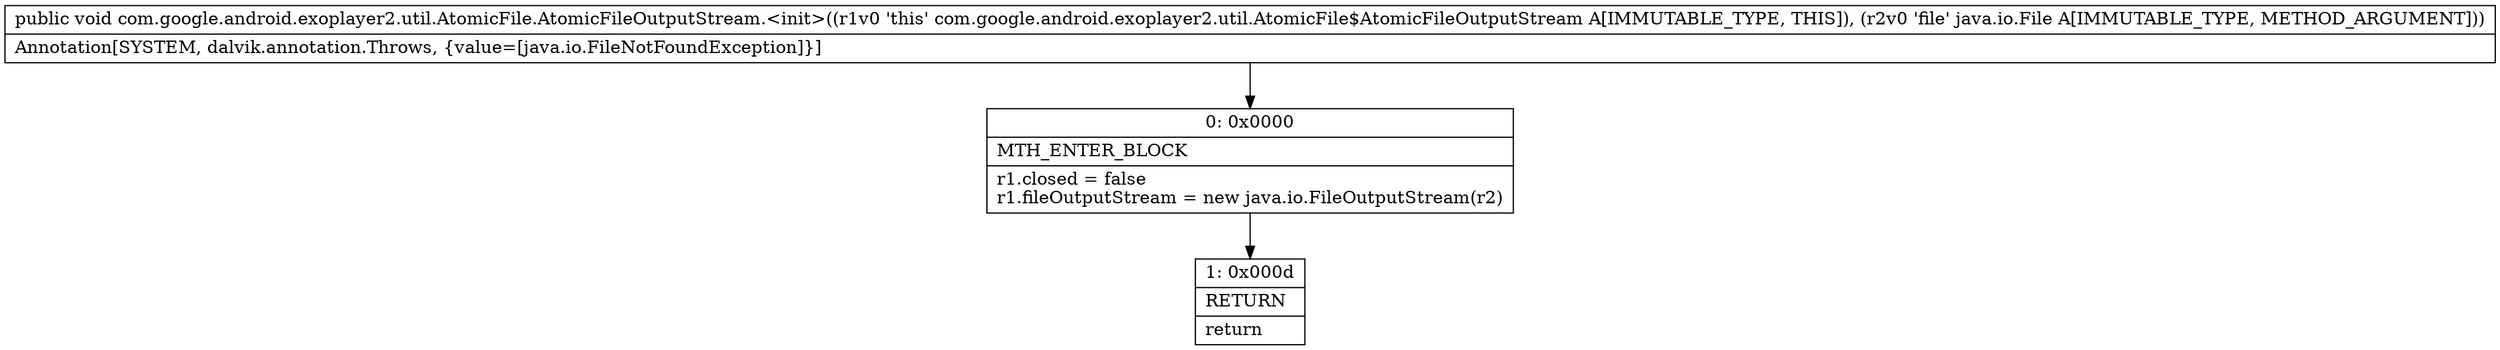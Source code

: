 digraph "CFG forcom.google.android.exoplayer2.util.AtomicFile.AtomicFileOutputStream.\<init\>(Ljava\/io\/File;)V" {
Node_0 [shape=record,label="{0\:\ 0x0000|MTH_ENTER_BLOCK\l|r1.closed = false\lr1.fileOutputStream = new java.io.FileOutputStream(r2)\l}"];
Node_1 [shape=record,label="{1\:\ 0x000d|RETURN\l|return\l}"];
MethodNode[shape=record,label="{public void com.google.android.exoplayer2.util.AtomicFile.AtomicFileOutputStream.\<init\>((r1v0 'this' com.google.android.exoplayer2.util.AtomicFile$AtomicFileOutputStream A[IMMUTABLE_TYPE, THIS]), (r2v0 'file' java.io.File A[IMMUTABLE_TYPE, METHOD_ARGUMENT]))  | Annotation[SYSTEM, dalvik.annotation.Throws, \{value=[java.io.FileNotFoundException]\}]\l}"];
MethodNode -> Node_0;
Node_0 -> Node_1;
}

